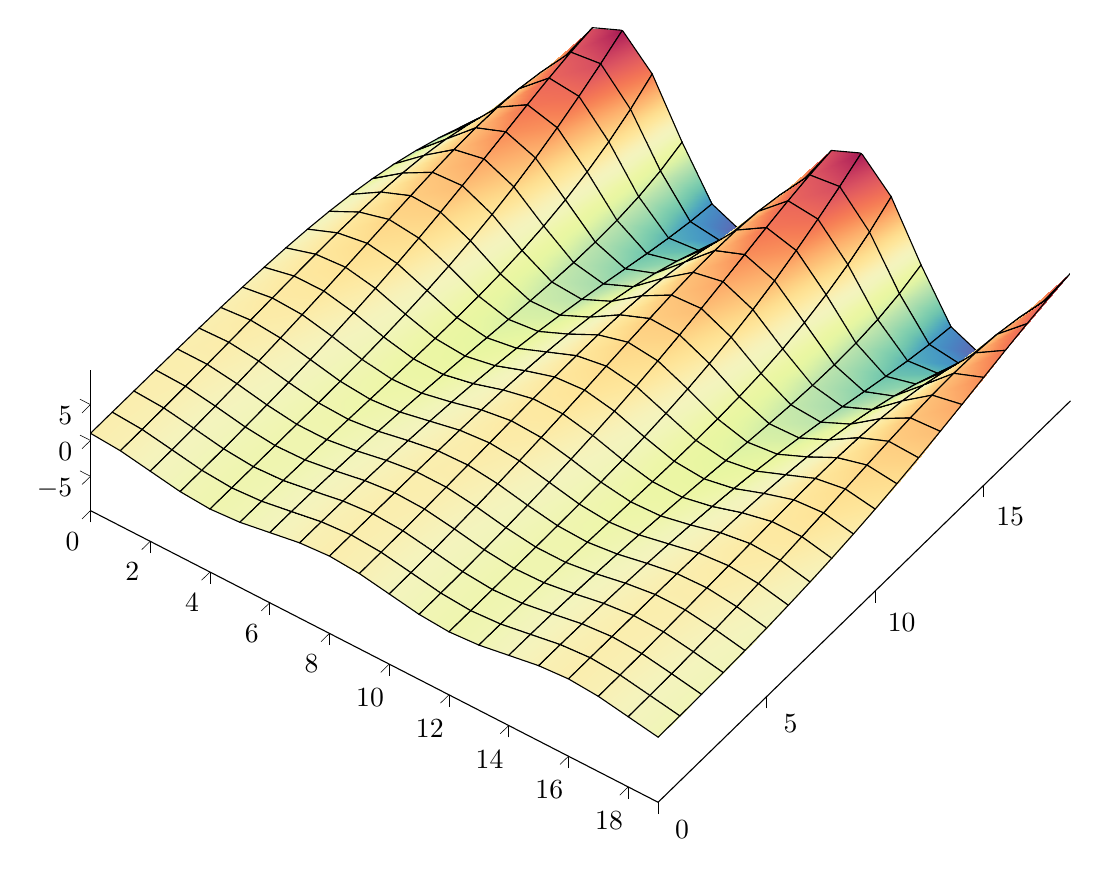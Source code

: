 % This file was created by matlab2tikz.
%
%The latest updates can be retrieved from
%  http://www.mathworks.com/matlabcentral/fileexchange/22022-matlab2tikz-matlab2tikz
%where you can also make suggestions and rate matlab2tikz.
%
\begin{tikzpicture}

\begin{axis}[%
width=4.9in,
height=4.167in,
at={(0.828in,0.407in)},
scale only axis,
plot box ratio=3.536 3.536 1,
every outer x axis line/.append style={black},
every x tick label/.append style={font=\color{black}},
every x tick/.append style={black},
xmin=0,
xmax=19,
tick align=outside,
every outer y axis line/.append style={black},
every y tick label/.append style={font=\color{black}},
every y tick/.append style={black},
ymin=0,
ymax=19,
every outer z axis line/.append style={black},
every z tick label/.append style={font=\color{black}},
every z tick/.append style={black},
zmin=-9.792,
zmax=9.792,
view={36}{45},
axis x line*=bottom,
axis y line*=left,
axis z line*=left
]

\addplot3[%
surf,
shader=faceted interp, faceted color=black, colormap={mymap}{[1pt] rgb(0pt)=(0.432,0.379,0.672); rgb(1pt)=(0.429,0.381,0.674); rgb(2pt)=(0.425,0.383,0.675); rgb(3pt)=(0.422,0.385,0.677); rgb(4pt)=(0.419,0.387,0.679); rgb(5pt)=(0.416,0.389,0.681); rgb(6pt)=(0.413,0.391,0.683); rgb(7pt)=(0.41,0.393,0.684); rgb(8pt)=(0.407,0.395,0.686); rgb(9pt)=(0.404,0.397,0.688); rgb(10pt)=(0.401,0.399,0.689); rgb(11pt)=(0.398,0.401,0.691); rgb(12pt)=(0.395,0.403,0.693); rgb(13pt)=(0.393,0.405,0.694); rgb(14pt)=(0.39,0.407,0.696); rgb(15pt)=(0.387,0.409,0.698); rgb(16pt)=(0.384,0.411,0.699); rgb(17pt)=(0.382,0.413,0.701); rgb(18pt)=(0.379,0.415,0.702); rgb(19pt)=(0.377,0.417,0.704); rgb(20pt)=(0.374,0.419,0.705); rgb(21pt)=(0.371,0.421,0.707); rgb(22pt)=(0.369,0.423,0.708); rgb(23pt)=(0.367,0.425,0.71); rgb(24pt)=(0.364,0.427,0.711); rgb(25pt)=(0.362,0.429,0.713); rgb(26pt)=(0.359,0.431,0.714); rgb(27pt)=(0.357,0.433,0.716); rgb(28pt)=(0.355,0.435,0.717); rgb(29pt)=(0.353,0.437,0.718); rgb(30pt)=(0.35,0.439,0.72); rgb(31pt)=(0.348,0.441,0.721); rgb(32pt)=(0.346,0.443,0.722); rgb(33pt)=(0.344,0.445,0.724); rgb(34pt)=(0.342,0.447,0.725); rgb(35pt)=(0.34,0.449,0.726); rgb(36pt)=(0.338,0.451,0.727); rgb(37pt)=(0.336,0.453,0.729); rgb(38pt)=(0.334,0.455,0.73); rgb(39pt)=(0.332,0.457,0.731); rgb(40pt)=(0.33,0.459,0.732); rgb(41pt)=(0.328,0.461,0.733); rgb(42pt)=(0.327,0.463,0.734); rgb(43pt)=(0.325,0.465,0.735); rgb(44pt)=(0.323,0.467,0.736); rgb(45pt)=(0.321,0.469,0.738); rgb(46pt)=(0.32,0.471,0.739); rgb(47pt)=(0.318,0.473,0.74); rgb(48pt)=(0.317,0.475,0.741); rgb(49pt)=(0.315,0.477,0.742); rgb(50pt)=(0.313,0.479,0.743); rgb(51pt)=(0.312,0.481,0.744); rgb(52pt)=(0.31,0.483,0.745); rgb(53pt)=(0.309,0.485,0.745); rgb(54pt)=(0.308,0.487,0.746); rgb(55pt)=(0.306,0.489,0.747); rgb(56pt)=(0.305,0.491,0.748); rgb(57pt)=(0.304,0.493,0.749); rgb(58pt)=(0.302,0.495,0.75); rgb(59pt)=(0.301,0.497,0.751); rgb(60pt)=(0.3,0.499,0.751); rgb(61pt)=(0.299,0.501,0.752); rgb(62pt)=(0.298,0.503,0.753); rgb(63pt)=(0.296,0.505,0.754); rgb(64pt)=(0.295,0.507,0.754); rgb(65pt)=(0.294,0.509,0.755); rgb(66pt)=(0.293,0.511,0.756); rgb(67pt)=(0.292,0.513,0.756); rgb(68pt)=(0.291,0.515,0.757); rgb(69pt)=(0.29,0.517,0.758); rgb(70pt)=(0.289,0.519,0.758); rgb(71pt)=(0.289,0.521,0.759); rgb(72pt)=(0.288,0.523,0.759); rgb(73pt)=(0.287,0.525,0.76); rgb(74pt)=(0.286,0.528,0.76); rgb(75pt)=(0.285,0.53,0.761); rgb(76pt)=(0.285,0.532,0.761); rgb(77pt)=(0.284,0.534,0.762); rgb(78pt)=(0.283,0.536,0.762); rgb(79pt)=(0.283,0.538,0.763); rgb(80pt)=(0.282,0.54,0.763); rgb(81pt)=(0.282,0.542,0.763); rgb(82pt)=(0.281,0.544,0.764); rgb(83pt)=(0.281,0.546,0.764); rgb(84pt)=(0.28,0.548,0.765); rgb(85pt)=(0.28,0.55,0.765); rgb(86pt)=(0.279,0.552,0.765); rgb(87pt)=(0.279,0.554,0.765); rgb(88pt)=(0.278,0.556,0.766); rgb(89pt)=(0.278,0.558,0.766); rgb(90pt)=(0.278,0.56,0.766); rgb(91pt)=(0.278,0.562,0.766); rgb(92pt)=(0.277,0.564,0.766); rgb(93pt)=(0.277,0.566,0.767); rgb(94pt)=(0.277,0.568,0.767); rgb(95pt)=(0.277,0.57,0.767); rgb(96pt)=(0.277,0.572,0.767); rgb(97pt)=(0.277,0.574,0.767); rgb(98pt)=(0.277,0.576,0.767); rgb(99pt)=(0.276,0.578,0.767); rgb(100pt)=(0.276,0.58,0.767); rgb(101pt)=(0.277,0.582,0.767); rgb(102pt)=(0.277,0.584,0.767); rgb(103pt)=(0.277,0.586,0.767); rgb(104pt)=(0.277,0.588,0.767); rgb(105pt)=(0.277,0.591,0.766); rgb(106pt)=(0.278,0.593,0.766); rgb(107pt)=(0.278,0.595,0.766); rgb(108pt)=(0.279,0.597,0.766); rgb(109pt)=(0.279,0.599,0.765); rgb(110pt)=(0.28,0.601,0.765); rgb(111pt)=(0.28,0.603,0.764); rgb(112pt)=(0.281,0.606,0.764); rgb(113pt)=(0.282,0.608,0.763); rgb(114pt)=(0.283,0.61,0.763); rgb(115pt)=(0.284,0.612,0.762); rgb(116pt)=(0.285,0.614,0.761); rgb(117pt)=(0.286,0.617,0.761); rgb(118pt)=(0.287,0.619,0.76); rgb(119pt)=(0.288,0.621,0.759); rgb(120pt)=(0.289,0.623,0.758); rgb(121pt)=(0.29,0.626,0.758); rgb(122pt)=(0.291,0.628,0.757); rgb(123pt)=(0.293,0.63,0.756); rgb(124pt)=(0.294,0.632,0.755); rgb(125pt)=(0.296,0.635,0.754); rgb(126pt)=(0.297,0.637,0.753); rgb(127pt)=(0.298,0.639,0.752); rgb(128pt)=(0.3,0.642,0.751); rgb(129pt)=(0.302,0.644,0.75); rgb(130pt)=(0.303,0.646,0.749); rgb(131pt)=(0.305,0.648,0.748); rgb(132pt)=(0.306,0.651,0.747); rgb(133pt)=(0.308,0.653,0.746); rgb(134pt)=(0.31,0.655,0.745); rgb(135pt)=(0.312,0.658,0.744); rgb(136pt)=(0.314,0.66,0.742); rgb(137pt)=(0.315,0.662,0.741); rgb(138pt)=(0.317,0.665,0.74); rgb(139pt)=(0.319,0.667,0.739); rgb(140pt)=(0.321,0.669,0.738); rgb(141pt)=(0.323,0.671,0.737); rgb(142pt)=(0.325,0.674,0.735); rgb(143pt)=(0.327,0.676,0.734); rgb(144pt)=(0.329,0.678,0.733); rgb(145pt)=(0.332,0.681,0.732); rgb(146pt)=(0.334,0.683,0.73); rgb(147pt)=(0.336,0.685,0.729); rgb(148pt)=(0.338,0.687,0.728); rgb(149pt)=(0.34,0.69,0.727); rgb(150pt)=(0.342,0.692,0.725); rgb(151pt)=(0.345,0.694,0.724); rgb(152pt)=(0.347,0.696,0.723); rgb(153pt)=(0.349,0.698,0.722); rgb(154pt)=(0.352,0.701,0.72); rgb(155pt)=(0.354,0.703,0.719); rgb(156pt)=(0.356,0.705,0.718); rgb(157pt)=(0.359,0.707,0.717); rgb(158pt)=(0.361,0.709,0.715); rgb(159pt)=(0.363,0.712,0.714); rgb(160pt)=(0.366,0.714,0.713); rgb(161pt)=(0.368,0.716,0.712); rgb(162pt)=(0.37,0.718,0.711); rgb(163pt)=(0.373,0.72,0.709); rgb(164pt)=(0.375,0.722,0.708); rgb(165pt)=(0.378,0.724,0.707); rgb(166pt)=(0.38,0.726,0.706); rgb(167pt)=(0.383,0.728,0.705); rgb(168pt)=(0.385,0.73,0.704); rgb(169pt)=(0.388,0.732,0.703); rgb(170pt)=(0.39,0.734,0.701); rgb(171pt)=(0.392,0.736,0.7); rgb(172pt)=(0.395,0.738,0.699); rgb(173pt)=(0.397,0.74,0.698); rgb(174pt)=(0.4,0.742,0.697); rgb(175pt)=(0.402,0.744,0.696); rgb(176pt)=(0.405,0.746,0.695); rgb(177pt)=(0.407,0.748,0.694); rgb(178pt)=(0.41,0.75,0.694); rgb(179pt)=(0.412,0.752,0.693); rgb(180pt)=(0.415,0.754,0.692); rgb(181pt)=(0.417,0.755,0.691); rgb(182pt)=(0.419,0.757,0.69); rgb(183pt)=(0.422,0.759,0.69); rgb(184pt)=(0.424,0.761,0.689); rgb(185pt)=(0.427,0.762,0.688); rgb(186pt)=(0.429,0.764,0.687); rgb(187pt)=(0.431,0.766,0.687); rgb(188pt)=(0.434,0.767,0.686); rgb(189pt)=(0.436,0.769,0.686); rgb(190pt)=(0.438,0.771,0.685); rgb(191pt)=(0.441,0.772,0.685); rgb(192pt)=(0.443,0.774,0.684); rgb(193pt)=(0.445,0.775,0.684); rgb(194pt)=(0.447,0.777,0.684); rgb(195pt)=(0.45,0.778,0.683); rgb(196pt)=(0.452,0.78,0.683); rgb(197pt)=(0.454,0.781,0.683); rgb(198pt)=(0.456,0.782,0.683); rgb(199pt)=(0.458,0.784,0.682); rgb(200pt)=(0.46,0.785,0.682); rgb(201pt)=(0.463,0.786,0.682); rgb(202pt)=(0.465,0.788,0.682); rgb(203pt)=(0.467,0.789,0.682); rgb(204pt)=(0.469,0.79,0.682); rgb(205pt)=(0.471,0.791,0.682); rgb(206pt)=(0.473,0.793,0.682); rgb(207pt)=(0.476,0.794,0.682); rgb(208pt)=(0.478,0.795,0.682); rgb(209pt)=(0.48,0.796,0.682); rgb(210pt)=(0.482,0.797,0.682); rgb(211pt)=(0.484,0.799,0.682); rgb(212pt)=(0.487,0.8,0.682); rgb(213pt)=(0.489,0.801,0.682); rgb(214pt)=(0.491,0.802,0.682); rgb(215pt)=(0.494,0.803,0.682); rgb(216pt)=(0.496,0.804,0.681); rgb(217pt)=(0.498,0.805,0.681); rgb(218pt)=(0.501,0.806,0.681); rgb(219pt)=(0.503,0.808,0.681); rgb(220pt)=(0.505,0.809,0.681); rgb(221pt)=(0.508,0.81,0.681); rgb(222pt)=(0.51,0.811,0.681); rgb(223pt)=(0.513,0.812,0.681); rgb(224pt)=(0.515,0.813,0.681); rgb(225pt)=(0.518,0.814,0.681); rgb(226pt)=(0.52,0.815,0.681); rgb(227pt)=(0.522,0.816,0.681); rgb(228pt)=(0.525,0.817,0.681); rgb(229pt)=(0.527,0.818,0.681); rgb(230pt)=(0.53,0.819,0.681); rgb(231pt)=(0.532,0.82,0.681); rgb(232pt)=(0.535,0.821,0.681); rgb(233pt)=(0.537,0.822,0.681); rgb(234pt)=(0.54,0.823,0.681); rgb(235pt)=(0.542,0.824,0.681); rgb(236pt)=(0.545,0.825,0.681); rgb(237pt)=(0.547,0.826,0.681); rgb(238pt)=(0.55,0.827,0.681); rgb(239pt)=(0.552,0.828,0.681); rgb(240pt)=(0.555,0.829,0.681); rgb(241pt)=(0.557,0.83,0.681); rgb(242pt)=(0.56,0.83,0.681); rgb(243pt)=(0.563,0.831,0.681); rgb(244pt)=(0.565,0.832,0.681); rgb(245pt)=(0.568,0.833,0.681); rgb(246pt)=(0.57,0.834,0.681); rgb(247pt)=(0.573,0.835,0.681); rgb(248pt)=(0.575,0.836,0.681); rgb(249pt)=(0.578,0.837,0.681); rgb(250pt)=(0.581,0.838,0.681); rgb(251pt)=(0.583,0.838,0.681); rgb(252pt)=(0.586,0.839,0.681); rgb(253pt)=(0.588,0.84,0.68); rgb(254pt)=(0.591,0.841,0.68); rgb(255pt)=(0.593,0.842,0.68); rgb(256pt)=(0.596,0.843,0.68); rgb(257pt)=(0.599,0.844,0.68); rgb(258pt)=(0.601,0.845,0.68); rgb(259pt)=(0.604,0.845,0.68); rgb(260pt)=(0.606,0.846,0.68); rgb(261pt)=(0.609,0.847,0.68); rgb(262pt)=(0.611,0.848,0.68); rgb(263pt)=(0.614,0.849,0.68); rgb(264pt)=(0.617,0.85,0.68); rgb(265pt)=(0.619,0.85,0.68); rgb(266pt)=(0.622,0.851,0.68); rgb(267pt)=(0.624,0.852,0.68); rgb(268pt)=(0.627,0.853,0.68); rgb(269pt)=(0.629,0.854,0.68); rgb(270pt)=(0.632,0.855,0.68); rgb(271pt)=(0.634,0.855,0.68); rgb(272pt)=(0.637,0.856,0.68); rgb(273pt)=(0.639,0.857,0.68); rgb(274pt)=(0.642,0.858,0.68); rgb(275pt)=(0.644,0.859,0.68); rgb(276pt)=(0.647,0.86,0.68); rgb(277pt)=(0.649,0.86,0.68); rgb(278pt)=(0.652,0.861,0.68); rgb(279pt)=(0.654,0.862,0.68); rgb(280pt)=(0.657,0.863,0.68); rgb(281pt)=(0.659,0.864,0.68); rgb(282pt)=(0.662,0.865,0.68); rgb(283pt)=(0.664,0.866,0.68); rgb(284pt)=(0.667,0.866,0.68); rgb(285pt)=(0.669,0.867,0.68); rgb(286pt)=(0.672,0.868,0.68); rgb(287pt)=(0.674,0.869,0.68); rgb(288pt)=(0.676,0.87,0.679); rgb(289pt)=(0.679,0.871,0.679); rgb(290pt)=(0.681,0.871,0.679); rgb(291pt)=(0.683,0.872,0.679); rgb(292pt)=(0.686,0.873,0.679); rgb(293pt)=(0.688,0.874,0.679); rgb(294pt)=(0.69,0.875,0.679); rgb(295pt)=(0.693,0.876,0.679); rgb(296pt)=(0.695,0.877,0.679); rgb(297pt)=(0.697,0.878,0.679); rgb(298pt)=(0.7,0.878,0.679); rgb(299pt)=(0.702,0.879,0.679); rgb(300pt)=(0.704,0.88,0.679); rgb(301pt)=(0.706,0.881,0.679); rgb(302pt)=(0.709,0.882,0.679); rgb(303pt)=(0.711,0.883,0.678); rgb(304pt)=(0.713,0.884,0.678); rgb(305pt)=(0.716,0.885,0.678); rgb(306pt)=(0.718,0.886,0.678); rgb(307pt)=(0.72,0.887,0.678); rgb(308pt)=(0.723,0.888,0.678); rgb(309pt)=(0.725,0.889,0.677); rgb(310pt)=(0.728,0.89,0.677); rgb(311pt)=(0.73,0.891,0.677); rgb(312pt)=(0.733,0.892,0.676); rgb(313pt)=(0.735,0.893,0.676); rgb(314pt)=(0.737,0.894,0.676); rgb(315pt)=(0.74,0.895,0.675); rgb(316pt)=(0.742,0.896,0.675); rgb(317pt)=(0.745,0.897,0.675); rgb(318pt)=(0.747,0.898,0.674); rgb(319pt)=(0.75,0.9,0.674); rgb(320pt)=(0.752,0.901,0.673); rgb(321pt)=(0.755,0.902,0.673); rgb(322pt)=(0.757,0.903,0.673); rgb(323pt)=(0.76,0.904,0.672); rgb(324pt)=(0.763,0.905,0.672); rgb(325pt)=(0.765,0.906,0.671); rgb(326pt)=(0.768,0.907,0.671); rgb(327pt)=(0.77,0.908,0.67); rgb(328pt)=(0.773,0.91,0.67); rgb(329pt)=(0.775,0.911,0.669); rgb(330pt)=(0.778,0.912,0.669); rgb(331pt)=(0.78,0.913,0.668); rgb(332pt)=(0.783,0.914,0.667); rgb(333pt)=(0.785,0.915,0.667); rgb(334pt)=(0.788,0.916,0.666); rgb(335pt)=(0.791,0.918,0.666); rgb(336pt)=(0.793,0.919,0.665); rgb(337pt)=(0.796,0.92,0.665); rgb(338pt)=(0.798,0.921,0.664); rgb(339pt)=(0.801,0.922,0.663); rgb(340pt)=(0.803,0.923,0.663); rgb(341pt)=(0.806,0.924,0.662); rgb(342pt)=(0.808,0.925,0.662); rgb(343pt)=(0.811,0.926,0.661); rgb(344pt)=(0.813,0.928,0.66); rgb(345pt)=(0.816,0.929,0.66); rgb(346pt)=(0.818,0.93,0.659); rgb(347pt)=(0.82,0.931,0.658); rgb(348pt)=(0.823,0.932,0.658); rgb(349pt)=(0.825,0.933,0.657); rgb(350pt)=(0.828,0.934,0.657); rgb(351pt)=(0.83,0.935,0.656); rgb(352pt)=(0.832,0.936,0.655); rgb(353pt)=(0.835,0.937,0.655); rgb(354pt)=(0.837,0.938,0.654); rgb(355pt)=(0.839,0.939,0.654); rgb(356pt)=(0.842,0.94,0.653); rgb(357pt)=(0.844,0.941,0.652); rgb(358pt)=(0.846,0.942,0.652); rgb(359pt)=(0.848,0.943,0.651); rgb(360pt)=(0.85,0.944,0.651); rgb(361pt)=(0.853,0.945,0.65); rgb(362pt)=(0.855,0.946,0.649); rgb(363pt)=(0.857,0.947,0.649); rgb(364pt)=(0.859,0.947,0.648); rgb(365pt)=(0.861,0.948,0.648); rgb(366pt)=(0.863,0.949,0.647); rgb(367pt)=(0.865,0.95,0.647); rgb(368pt)=(0.867,0.951,0.646); rgb(369pt)=(0.869,0.952,0.646); rgb(370pt)=(0.871,0.952,0.645); rgb(371pt)=(0.873,0.953,0.645); rgb(372pt)=(0.875,0.954,0.644); rgb(373pt)=(0.877,0.955,0.644); rgb(374pt)=(0.879,0.955,0.643); rgb(375pt)=(0.88,0.956,0.643); rgb(376pt)=(0.882,0.957,0.642); rgb(377pt)=(0.884,0.957,0.642); rgb(378pt)=(0.885,0.958,0.641); rgb(379pt)=(0.887,0.958,0.641); rgb(380pt)=(0.889,0.959,0.641); rgb(381pt)=(0.89,0.96,0.64); rgb(382pt)=(0.892,0.96,0.64); rgb(383pt)=(0.893,0.961,0.639); rgb(384pt)=(0.895,0.961,0.639); rgb(385pt)=(0.896,0.961,0.639); rgb(386pt)=(0.898,0.962,0.639); rgb(387pt)=(0.899,0.962,0.638); rgb(388pt)=(0.9,0.963,0.638); rgb(389pt)=(0.901,0.963,0.638); rgb(390pt)=(0.903,0.963,0.638); rgb(391pt)=(0.904,0.964,0.637); rgb(392pt)=(0.905,0.964,0.637); rgb(393pt)=(0.906,0.964,0.637); rgb(394pt)=(0.907,0.964,0.637); rgb(395pt)=(0.908,0.964,0.637); rgb(396pt)=(0.909,0.964,0.637); rgb(397pt)=(0.91,0.965,0.637); rgb(398pt)=(0.911,0.965,0.637); rgb(399pt)=(0.911,0.965,0.636); rgb(400pt)=(0.912,0.965,0.636); rgb(401pt)=(0.913,0.965,0.637); rgb(402pt)=(0.913,0.965,0.637); rgb(403pt)=(0.914,0.965,0.637); rgb(404pt)=(0.915,0.965,0.637); rgb(405pt)=(0.915,0.965,0.637); rgb(406pt)=(0.916,0.965,0.638); rgb(407pt)=(0.917,0.965,0.638); rgb(408pt)=(0.917,0.965,0.639); rgb(409pt)=(0.918,0.965,0.639); rgb(410pt)=(0.919,0.965,0.64); rgb(411pt)=(0.919,0.965,0.64); rgb(412pt)=(0.92,0.965,0.641); rgb(413pt)=(0.92,0.964,0.642); rgb(414pt)=(0.921,0.964,0.642); rgb(415pt)=(0.922,0.964,0.643); rgb(416pt)=(0.922,0.964,0.644); rgb(417pt)=(0.923,0.964,0.645); rgb(418pt)=(0.923,0.964,0.646); rgb(419pt)=(0.924,0.964,0.647); rgb(420pt)=(0.924,0.964,0.648); rgb(421pt)=(0.925,0.964,0.649); rgb(422pt)=(0.925,0.964,0.65); rgb(423pt)=(0.926,0.964,0.651); rgb(424pt)=(0.926,0.964,0.652); rgb(425pt)=(0.927,0.964,0.653); rgb(426pt)=(0.927,0.964,0.654); rgb(427pt)=(0.928,0.964,0.656); rgb(428pt)=(0.928,0.964,0.657); rgb(429pt)=(0.929,0.964,0.658); rgb(430pt)=(0.929,0.964,0.659); rgb(431pt)=(0.93,0.964,0.661); rgb(432pt)=(0.93,0.964,0.662); rgb(433pt)=(0.93,0.963,0.664); rgb(434pt)=(0.931,0.963,0.665); rgb(435pt)=(0.931,0.963,0.666); rgb(436pt)=(0.932,0.963,0.668); rgb(437pt)=(0.932,0.963,0.669); rgb(438pt)=(0.933,0.963,0.671); rgb(439pt)=(0.933,0.963,0.672); rgb(440pt)=(0.933,0.963,0.674); rgb(441pt)=(0.934,0.963,0.675); rgb(442pt)=(0.934,0.963,0.677); rgb(443pt)=(0.935,0.963,0.678); rgb(444pt)=(0.935,0.963,0.68); rgb(445pt)=(0.935,0.962,0.681); rgb(446pt)=(0.936,0.962,0.683); rgb(447pt)=(0.936,0.962,0.684); rgb(448pt)=(0.936,0.962,0.686); rgb(449pt)=(0.937,0.962,0.688); rgb(450pt)=(0.937,0.962,0.689); rgb(451pt)=(0.938,0.962,0.691); rgb(452pt)=(0.938,0.962,0.692); rgb(453pt)=(0.938,0.962,0.694); rgb(454pt)=(0.939,0.961,0.695); rgb(455pt)=(0.939,0.961,0.697); rgb(456pt)=(0.939,0.961,0.698); rgb(457pt)=(0.94,0.961,0.7); rgb(458pt)=(0.94,0.961,0.702); rgb(459pt)=(0.94,0.961,0.703); rgb(460pt)=(0.941,0.961,0.705); rgb(461pt)=(0.941,0.961,0.706); rgb(462pt)=(0.941,0.961,0.707); rgb(463pt)=(0.942,0.96,0.709); rgb(464pt)=(0.942,0.96,0.71); rgb(465pt)=(0.942,0.96,0.712); rgb(466pt)=(0.943,0.96,0.713); rgb(467pt)=(0.943,0.96,0.715); rgb(468pt)=(0.943,0.96,0.716); rgb(469pt)=(0.944,0.96,0.717); rgb(470pt)=(0.944,0.96,0.719); rgb(471pt)=(0.944,0.959,0.72); rgb(472pt)=(0.945,0.959,0.721); rgb(473pt)=(0.945,0.959,0.722); rgb(474pt)=(0.945,0.959,0.724); rgb(475pt)=(0.946,0.959,0.725); rgb(476pt)=(0.946,0.959,0.726); rgb(477pt)=(0.946,0.959,0.727); rgb(478pt)=(0.947,0.958,0.728); rgb(479pt)=(0.947,0.958,0.729); rgb(480pt)=(0.948,0.958,0.73); rgb(481pt)=(0.948,0.958,0.731); rgb(482pt)=(0.948,0.958,0.732); rgb(483pt)=(0.949,0.958,0.733); rgb(484pt)=(0.949,0.957,0.734); rgb(485pt)=(0.949,0.957,0.734); rgb(486pt)=(0.95,0.957,0.735); rgb(487pt)=(0.95,0.957,0.736); rgb(488pt)=(0.95,0.957,0.737); rgb(489pt)=(0.951,0.957,0.737); rgb(490pt)=(0.951,0.957,0.738); rgb(491pt)=(0.952,0.956,0.738); rgb(492pt)=(0.952,0.956,0.739); rgb(493pt)=(0.952,0.956,0.739); rgb(494pt)=(0.953,0.956,0.74); rgb(495pt)=(0.953,0.956,0.74); rgb(496pt)=(0.954,0.956,0.74); rgb(497pt)=(0.954,0.955,0.74); rgb(498pt)=(0.954,0.955,0.74); rgb(499pt)=(0.955,0.955,0.74); rgb(500pt)=(0.955,0.955,0.74); rgb(501pt)=(0.956,0.955,0.74); rgb(502pt)=(0.956,0.955,0.74); rgb(503pt)=(0.957,0.954,0.74); rgb(504pt)=(0.957,0.954,0.74); rgb(505pt)=(0.957,0.954,0.74); rgb(506pt)=(0.958,0.954,0.739); rgb(507pt)=(0.958,0.953,0.739); rgb(508pt)=(0.959,0.953,0.738); rgb(509pt)=(0.959,0.953,0.738); rgb(510pt)=(0.96,0.953,0.737); rgb(511pt)=(0.96,0.952,0.737); rgb(512pt)=(0.961,0.952,0.736); rgb(513pt)=(0.961,0.952,0.735); rgb(514pt)=(0.962,0.951,0.735); rgb(515pt)=(0.962,0.951,0.734); rgb(516pt)=(0.963,0.951,0.733); rgb(517pt)=(0.963,0.95,0.732); rgb(518pt)=(0.964,0.95,0.731); rgb(519pt)=(0.964,0.949,0.73); rgb(520pt)=(0.965,0.949,0.729); rgb(521pt)=(0.966,0.949,0.728); rgb(522pt)=(0.966,0.948,0.727); rgb(523pt)=(0.967,0.948,0.726); rgb(524pt)=(0.967,0.947,0.725); rgb(525pt)=(0.968,0.947,0.723); rgb(526pt)=(0.968,0.946,0.722); rgb(527pt)=(0.969,0.946,0.721); rgb(528pt)=(0.969,0.945,0.719); rgb(529pt)=(0.97,0.945,0.718); rgb(530pt)=(0.97,0.944,0.717); rgb(531pt)=(0.971,0.944,0.715); rgb(532pt)=(0.972,0.943,0.714); rgb(533pt)=(0.972,0.943,0.712); rgb(534pt)=(0.973,0.942,0.711); rgb(535pt)=(0.973,0.942,0.709); rgb(536pt)=(0.974,0.941,0.708); rgb(537pt)=(0.974,0.94,0.706); rgb(538pt)=(0.975,0.94,0.704); rgb(539pt)=(0.975,0.939,0.703); rgb(540pt)=(0.976,0.939,0.701); rgb(541pt)=(0.977,0.938,0.699); rgb(542pt)=(0.977,0.937,0.698); rgb(543pt)=(0.978,0.937,0.696); rgb(544pt)=(0.978,0.936,0.694); rgb(545pt)=(0.979,0.935,0.692); rgb(546pt)=(0.979,0.935,0.691); rgb(547pt)=(0.98,0.934,0.689); rgb(548pt)=(0.98,0.933,0.687); rgb(549pt)=(0.981,0.933,0.685); rgb(550pt)=(0.981,0.932,0.683); rgb(551pt)=(0.982,0.931,0.681); rgb(552pt)=(0.982,0.931,0.679); rgb(553pt)=(0.983,0.93,0.677); rgb(554pt)=(0.983,0.929,0.675); rgb(555pt)=(0.984,0.929,0.674); rgb(556pt)=(0.984,0.928,0.672); rgb(557pt)=(0.985,0.927,0.67); rgb(558pt)=(0.985,0.926,0.668); rgb(559pt)=(0.986,0.926,0.666); rgb(560pt)=(0.986,0.925,0.664); rgb(561pt)=(0.987,0.924,0.662); rgb(562pt)=(0.987,0.923,0.66); rgb(563pt)=(0.988,0.922,0.658); rgb(564pt)=(0.988,0.922,0.656); rgb(565pt)=(0.988,0.921,0.654); rgb(566pt)=(0.989,0.92,0.652); rgb(567pt)=(0.989,0.919,0.65); rgb(568pt)=(0.99,0.918,0.648); rgb(569pt)=(0.99,0.918,0.646); rgb(570pt)=(0.99,0.917,0.644); rgb(571pt)=(0.991,0.916,0.642); rgb(572pt)=(0.991,0.915,0.64); rgb(573pt)=(0.991,0.914,0.638); rgb(574pt)=(0.992,0.913,0.636); rgb(575pt)=(0.992,0.913,0.634); rgb(576pt)=(0.992,0.912,0.632); rgb(577pt)=(0.993,0.911,0.63); rgb(578pt)=(0.993,0.91,0.628); rgb(579pt)=(0.993,0.909,0.626); rgb(580pt)=(0.994,0.908,0.624); rgb(581pt)=(0.994,0.907,0.622); rgb(582pt)=(0.994,0.907,0.62); rgb(583pt)=(0.994,0.906,0.618); rgb(584pt)=(0.995,0.905,0.617); rgb(585pt)=(0.995,0.904,0.615); rgb(586pt)=(0.995,0.903,0.613); rgb(587pt)=(0.995,0.902,0.611); rgb(588pt)=(0.995,0.901,0.609); rgb(589pt)=(0.996,0.9,0.608); rgb(590pt)=(0.996,0.899,0.606); rgb(591pt)=(0.996,0.898,0.604); rgb(592pt)=(0.996,0.898,0.602); rgb(593pt)=(0.996,0.897,0.601); rgb(594pt)=(0.996,0.896,0.599); rgb(595pt)=(0.996,0.895,0.597); rgb(596pt)=(0.996,0.894,0.596); rgb(597pt)=(0.996,0.893,0.594); rgb(598pt)=(0.996,0.892,0.593); rgb(599pt)=(0.996,0.891,0.591); rgb(600pt)=(0.996,0.89,0.59); rgb(601pt)=(0.996,0.889,0.588); rgb(602pt)=(0.996,0.888,0.587); rgb(603pt)=(0.996,0.887,0.585); rgb(604pt)=(0.996,0.886,0.584); rgb(605pt)=(0.996,0.885,0.582); rgb(606pt)=(0.996,0.884,0.581); rgb(607pt)=(0.996,0.883,0.579); rgb(608pt)=(0.996,0.881,0.578); rgb(609pt)=(0.996,0.88,0.576); rgb(610pt)=(0.996,0.879,0.575); rgb(611pt)=(0.996,0.878,0.573); rgb(612pt)=(0.996,0.877,0.571); rgb(613pt)=(0.996,0.875,0.57); rgb(614pt)=(0.996,0.874,0.568); rgb(615pt)=(0.996,0.873,0.567); rgb(616pt)=(0.996,0.871,0.565); rgb(617pt)=(0.996,0.87,0.564); rgb(618pt)=(0.996,0.869,0.562); rgb(619pt)=(0.996,0.867,0.561); rgb(620pt)=(0.996,0.866,0.559); rgb(621pt)=(0.996,0.864,0.558); rgb(622pt)=(0.996,0.863,0.556); rgb(623pt)=(0.996,0.861,0.554); rgb(624pt)=(0.996,0.86,0.553); rgb(625pt)=(0.996,0.858,0.551); rgb(626pt)=(0.996,0.857,0.55); rgb(627pt)=(0.996,0.855,0.548); rgb(628pt)=(0.996,0.853,0.547); rgb(629pt)=(0.996,0.852,0.545); rgb(630pt)=(0.996,0.85,0.543); rgb(631pt)=(0.996,0.848,0.542); rgb(632pt)=(0.996,0.847,0.54); rgb(633pt)=(0.996,0.845,0.539); rgb(634pt)=(0.996,0.843,0.537); rgb(635pt)=(0.996,0.842,0.536); rgb(636pt)=(0.996,0.84,0.534); rgb(637pt)=(0.996,0.838,0.532); rgb(638pt)=(0.996,0.836,0.531); rgb(639pt)=(0.996,0.835,0.529); rgb(640pt)=(0.996,0.833,0.528); rgb(641pt)=(0.996,0.831,0.526); rgb(642pt)=(0.996,0.829,0.525); rgb(643pt)=(0.996,0.827,0.523); rgb(644pt)=(0.996,0.826,0.522); rgb(645pt)=(0.996,0.824,0.52); rgb(646pt)=(0.996,0.822,0.518); rgb(647pt)=(0.996,0.82,0.517); rgb(648pt)=(0.996,0.818,0.515); rgb(649pt)=(0.996,0.816,0.514); rgb(650pt)=(0.995,0.814,0.512); rgb(651pt)=(0.995,0.812,0.511); rgb(652pt)=(0.995,0.81,0.509); rgb(653pt)=(0.995,0.808,0.508); rgb(654pt)=(0.995,0.806,0.506); rgb(655pt)=(0.995,0.805,0.505); rgb(656pt)=(0.995,0.803,0.503); rgb(657pt)=(0.995,0.801,0.502); rgb(658pt)=(0.995,0.799,0.5); rgb(659pt)=(0.995,0.797,0.499); rgb(660pt)=(0.995,0.795,0.497); rgb(661pt)=(0.995,0.793,0.496); rgb(662pt)=(0.995,0.791,0.494); rgb(663pt)=(0.995,0.789,0.493); rgb(664pt)=(0.995,0.787,0.491); rgb(665pt)=(0.995,0.784,0.49); rgb(666pt)=(0.995,0.782,0.488); rgb(667pt)=(0.995,0.78,0.487); rgb(668pt)=(0.995,0.778,0.485); rgb(669pt)=(0.995,0.776,0.484); rgb(670pt)=(0.995,0.774,0.482); rgb(671pt)=(0.995,0.772,0.481); rgb(672pt)=(0.995,0.77,0.479); rgb(673pt)=(0.994,0.768,0.478); rgb(674pt)=(0.994,0.766,0.476); rgb(675pt)=(0.994,0.764,0.475); rgb(676pt)=(0.994,0.762,0.474); rgb(677pt)=(0.994,0.76,0.472); rgb(678pt)=(0.994,0.758,0.471); rgb(679pt)=(0.994,0.756,0.469); rgb(680pt)=(0.994,0.754,0.468); rgb(681pt)=(0.994,0.752,0.466); rgb(682pt)=(0.994,0.749,0.465); rgb(683pt)=(0.994,0.747,0.464); rgb(684pt)=(0.994,0.745,0.462); rgb(685pt)=(0.994,0.743,0.461); rgb(686pt)=(0.994,0.741,0.46); rgb(687pt)=(0.994,0.739,0.458); rgb(688pt)=(0.994,0.737,0.457); rgb(689pt)=(0.994,0.735,0.456); rgb(690pt)=(0.994,0.733,0.454); rgb(691pt)=(0.993,0.731,0.453); rgb(692pt)=(0.993,0.729,0.452); rgb(693pt)=(0.993,0.727,0.45); rgb(694pt)=(0.993,0.725,0.449); rgb(695pt)=(0.993,0.723,0.448); rgb(696pt)=(0.993,0.721,0.446); rgb(697pt)=(0.993,0.719,0.445); rgb(698pt)=(0.993,0.717,0.444); rgb(699pt)=(0.993,0.715,0.443); rgb(700pt)=(0.993,0.713,0.441); rgb(701pt)=(0.993,0.711,0.44); rgb(702pt)=(0.993,0.709,0.439); rgb(703pt)=(0.993,0.707,0.438); rgb(704pt)=(0.993,0.705,0.436); rgb(705pt)=(0.992,0.702,0.435); rgb(706pt)=(0.992,0.7,0.434); rgb(707pt)=(0.992,0.698,0.432); rgb(708pt)=(0.992,0.696,0.431); rgb(709pt)=(0.992,0.694,0.43); rgb(710pt)=(0.992,0.692,0.428); rgb(711pt)=(0.992,0.69,0.427); rgb(712pt)=(0.992,0.687,0.426); rgb(713pt)=(0.991,0.685,0.424); rgb(714pt)=(0.991,0.683,0.423); rgb(715pt)=(0.991,0.681,0.422); rgb(716pt)=(0.991,0.678,0.42); rgb(717pt)=(0.991,0.676,0.419); rgb(718pt)=(0.991,0.674,0.417); rgb(719pt)=(0.99,0.672,0.416); rgb(720pt)=(0.99,0.669,0.415); rgb(721pt)=(0.99,0.667,0.413); rgb(722pt)=(0.99,0.665,0.412); rgb(723pt)=(0.99,0.662,0.41); rgb(724pt)=(0.989,0.66,0.409); rgb(725pt)=(0.989,0.658,0.407); rgb(726pt)=(0.989,0.655,0.406); rgb(727pt)=(0.989,0.653,0.405); rgb(728pt)=(0.989,0.65,0.403); rgb(729pt)=(0.988,0.648,0.402); rgb(730pt)=(0.988,0.646,0.4); rgb(731pt)=(0.988,0.643,0.399); rgb(732pt)=(0.988,0.641,0.397); rgb(733pt)=(0.987,0.638,0.396); rgb(734pt)=(0.987,0.636,0.395); rgb(735pt)=(0.987,0.634,0.393); rgb(736pt)=(0.987,0.631,0.392); rgb(737pt)=(0.986,0.629,0.39); rgb(738pt)=(0.986,0.626,0.389); rgb(739pt)=(0.986,0.624,0.388); rgb(740pt)=(0.985,0.621,0.386); rgb(741pt)=(0.985,0.619,0.385); rgb(742pt)=(0.985,0.616,0.384); rgb(743pt)=(0.984,0.614,0.382); rgb(744pt)=(0.984,0.611,0.381); rgb(745pt)=(0.984,0.609,0.38); rgb(746pt)=(0.983,0.607,0.378); rgb(747pt)=(0.983,0.604,0.377); rgb(748pt)=(0.983,0.602,0.376); rgb(749pt)=(0.983,0.599,0.374); rgb(750pt)=(0.982,0.597,0.373); rgb(751pt)=(0.982,0.594,0.372); rgb(752pt)=(0.981,0.592,0.37); rgb(753pt)=(0.981,0.589,0.369); rgb(754pt)=(0.981,0.587,0.368); rgb(755pt)=(0.98,0.584,0.367); rgb(756pt)=(0.98,0.582,0.366); rgb(757pt)=(0.98,0.58,0.364); rgb(758pt)=(0.979,0.577,0.363); rgb(759pt)=(0.979,0.575,0.362); rgb(760pt)=(0.979,0.572,0.361); rgb(761pt)=(0.978,0.57,0.36); rgb(762pt)=(0.978,0.567,0.359); rgb(763pt)=(0.977,0.565,0.358); rgb(764pt)=(0.977,0.562,0.357); rgb(765pt)=(0.977,0.56,0.356); rgb(766pt)=(0.976,0.558,0.355); rgb(767pt)=(0.976,0.555,0.354); rgb(768pt)=(0.975,0.553,0.353); rgb(769pt)=(0.975,0.551,0.352); rgb(770pt)=(0.975,0.548,0.351); rgb(771pt)=(0.974,0.546,0.35); rgb(772pt)=(0.974,0.543,0.349); rgb(773pt)=(0.973,0.541,0.348); rgb(774pt)=(0.973,0.539,0.347); rgb(775pt)=(0.972,0.536,0.347); rgb(776pt)=(0.972,0.534,0.346); rgb(777pt)=(0.972,0.532,0.345); rgb(778pt)=(0.971,0.53,0.344); rgb(779pt)=(0.971,0.527,0.344); rgb(780pt)=(0.97,0.525,0.343); rgb(781pt)=(0.97,0.523,0.342); rgb(782pt)=(0.969,0.521,0.342); rgb(783pt)=(0.969,0.518,0.341); rgb(784pt)=(0.968,0.516,0.341); rgb(785pt)=(0.968,0.514,0.34); rgb(786pt)=(0.967,0.512,0.34); rgb(787pt)=(0.967,0.51,0.339); rgb(788pt)=(0.967,0.508,0.339); rgb(789pt)=(0.966,0.505,0.338); rgb(790pt)=(0.966,0.503,0.338); rgb(791pt)=(0.965,0.501,0.338); rgb(792pt)=(0.965,0.499,0.337); rgb(793pt)=(0.964,0.497,0.337); rgb(794pt)=(0.964,0.495,0.337); rgb(795pt)=(0.963,0.493,0.337); rgb(796pt)=(0.963,0.491,0.337); rgb(797pt)=(0.962,0.489,0.337); rgb(798pt)=(0.962,0.487,0.336); rgb(799pt)=(0.961,0.485,0.336); rgb(800pt)=(0.961,0.483,0.336); rgb(801pt)=(0.96,0.481,0.337); rgb(802pt)=(0.96,0.479,0.337); rgb(803pt)=(0.959,0.477,0.337); rgb(804pt)=(0.959,0.476,0.337); rgb(805pt)=(0.958,0.474,0.337); rgb(806pt)=(0.957,0.472,0.337); rgb(807pt)=(0.957,0.47,0.337); rgb(808pt)=(0.956,0.468,0.337); rgb(809pt)=(0.956,0.466,0.338); rgb(810pt)=(0.955,0.465,0.338); rgb(811pt)=(0.954,0.463,0.338); rgb(812pt)=(0.953,0.461,0.338); rgb(813pt)=(0.953,0.459,0.339); rgb(814pt)=(0.952,0.458,0.339); rgb(815pt)=(0.951,0.456,0.339); rgb(816pt)=(0.95,0.454,0.34); rgb(817pt)=(0.95,0.453,0.34); rgb(818pt)=(0.949,0.451,0.34); rgb(819pt)=(0.948,0.449,0.341); rgb(820pt)=(0.947,0.447,0.341); rgb(821pt)=(0.946,0.446,0.342); rgb(822pt)=(0.946,0.444,0.342); rgb(823pt)=(0.945,0.442,0.343); rgb(824pt)=(0.944,0.441,0.343); rgb(825pt)=(0.943,0.439,0.343); rgb(826pt)=(0.942,0.438,0.344); rgb(827pt)=(0.941,0.436,0.344); rgb(828pt)=(0.94,0.434,0.345); rgb(829pt)=(0.939,0.433,0.346); rgb(830pt)=(0.938,0.431,0.346); rgb(831pt)=(0.937,0.429,0.347); rgb(832pt)=(0.936,0.428,0.347); rgb(833pt)=(0.935,0.426,0.348); rgb(834pt)=(0.934,0.425,0.348); rgb(835pt)=(0.933,0.423,0.349); rgb(836pt)=(0.932,0.422,0.349); rgb(837pt)=(0.931,0.42,0.35); rgb(838pt)=(0.93,0.418,0.351); rgb(839pt)=(0.929,0.417,0.351); rgb(840pt)=(0.928,0.415,0.352); rgb(841pt)=(0.927,0.414,0.353); rgb(842pt)=(0.926,0.412,0.353); rgb(843pt)=(0.925,0.411,0.354); rgb(844pt)=(0.924,0.409,0.354); rgb(845pt)=(0.923,0.408,0.355); rgb(846pt)=(0.921,0.406,0.356); rgb(847pt)=(0.92,0.404,0.356); rgb(848pt)=(0.919,0.403,0.357); rgb(849pt)=(0.918,0.401,0.358); rgb(850pt)=(0.917,0.4,0.358); rgb(851pt)=(0.916,0.398,0.359); rgb(852pt)=(0.914,0.397,0.359); rgb(853pt)=(0.913,0.395,0.36); rgb(854pt)=(0.912,0.394,0.361); rgb(855pt)=(0.911,0.392,0.361); rgb(856pt)=(0.91,0.391,0.362); rgb(857pt)=(0.908,0.389,0.363); rgb(858pt)=(0.907,0.387,0.363); rgb(859pt)=(0.906,0.386,0.364); rgb(860pt)=(0.905,0.384,0.364); rgb(861pt)=(0.903,0.383,0.365); rgb(862pt)=(0.902,0.381,0.366); rgb(863pt)=(0.901,0.38,0.366); rgb(864pt)=(0.9,0.378,0.367); rgb(865pt)=(0.898,0.377,0.367); rgb(866pt)=(0.897,0.375,0.368); rgb(867pt)=(0.896,0.373,0.369); rgb(868pt)=(0.894,0.372,0.369); rgb(869pt)=(0.893,0.37,0.37); rgb(870pt)=(0.892,0.369,0.37); rgb(871pt)=(0.89,0.367,0.371); rgb(872pt)=(0.889,0.365,0.371); rgb(873pt)=(0.888,0.364,0.372); rgb(874pt)=(0.886,0.362,0.372); rgb(875pt)=(0.885,0.361,0.373); rgb(876pt)=(0.884,0.359,0.373); rgb(877pt)=(0.882,0.357,0.374); rgb(878pt)=(0.881,0.356,0.374); rgb(879pt)=(0.88,0.354,0.374); rgb(880pt)=(0.878,0.352,0.375); rgb(881pt)=(0.877,0.351,0.375); rgb(882pt)=(0.876,0.349,0.376); rgb(883pt)=(0.874,0.347,0.376); rgb(884pt)=(0.873,0.346,0.376); rgb(885pt)=(0.871,0.344,0.377); rgb(886pt)=(0.87,0.342,0.377); rgb(887pt)=(0.869,0.341,0.377); rgb(888pt)=(0.867,0.339,0.377); rgb(889pt)=(0.866,0.337,0.378); rgb(890pt)=(0.864,0.335,0.378); rgb(891pt)=(0.863,0.334,0.378); rgb(892pt)=(0.862,0.332,0.378); rgb(893pt)=(0.86,0.33,0.378); rgb(894pt)=(0.859,0.328,0.379); rgb(895pt)=(0.858,0.326,0.379); rgb(896pt)=(0.856,0.325,0.379); rgb(897pt)=(0.855,0.323,0.379); rgb(898pt)=(0.853,0.321,0.379); rgb(899pt)=(0.852,0.319,0.379); rgb(900pt)=(0.85,0.317,0.379); rgb(901pt)=(0.849,0.315,0.379); rgb(902pt)=(0.848,0.313,0.379); rgb(903pt)=(0.846,0.311,0.379); rgb(904pt)=(0.845,0.31,0.379); rgb(905pt)=(0.843,0.308,0.379); rgb(906pt)=(0.842,0.306,0.379); rgb(907pt)=(0.84,0.304,0.379); rgb(908pt)=(0.839,0.302,0.378); rgb(909pt)=(0.837,0.3,0.378); rgb(910pt)=(0.836,0.298,0.378); rgb(911pt)=(0.834,0.296,0.378); rgb(912pt)=(0.833,0.294,0.378); rgb(913pt)=(0.831,0.292,0.378); rgb(914pt)=(0.829,0.29,0.378); rgb(915pt)=(0.828,0.288,0.378); rgb(916pt)=(0.826,0.286,0.377); rgb(917pt)=(0.825,0.284,0.377); rgb(918pt)=(0.823,0.282,0.377); rgb(919pt)=(0.821,0.28,0.377); rgb(920pt)=(0.82,0.278,0.377); rgb(921pt)=(0.818,0.276,0.377); rgb(922pt)=(0.816,0.274,0.376); rgb(923pt)=(0.815,0.272,0.376); rgb(924pt)=(0.813,0.27,0.376); rgb(925pt)=(0.811,0.268,0.376); rgb(926pt)=(0.81,0.266,0.375); rgb(927pt)=(0.808,0.264,0.375); rgb(928pt)=(0.806,0.262,0.375); rgb(929pt)=(0.804,0.26,0.375); rgb(930pt)=(0.803,0.258,0.374); rgb(931pt)=(0.801,0.256,0.374); rgb(932pt)=(0.799,0.254,0.374); rgb(933pt)=(0.797,0.252,0.373); rgb(934pt)=(0.795,0.25,0.373); rgb(935pt)=(0.793,0.248,0.373); rgb(936pt)=(0.792,0.246,0.372); rgb(937pt)=(0.79,0.243,0.372); rgb(938pt)=(0.788,0.241,0.372); rgb(939pt)=(0.786,0.239,0.371); rgb(940pt)=(0.784,0.237,0.371); rgb(941pt)=(0.782,0.235,0.371); rgb(942pt)=(0.78,0.233,0.37); rgb(943pt)=(0.779,0.231,0.37); rgb(944pt)=(0.777,0.229,0.369); rgb(945pt)=(0.775,0.226,0.369); rgb(946pt)=(0.773,0.224,0.369); rgb(947pt)=(0.771,0.222,0.368); rgb(948pt)=(0.769,0.22,0.368); rgb(949pt)=(0.767,0.218,0.367); rgb(950pt)=(0.765,0.216,0.367); rgb(951pt)=(0.763,0.214,0.366); rgb(952pt)=(0.761,0.211,0.366); rgb(953pt)=(0.759,0.209,0.365); rgb(954pt)=(0.757,0.207,0.365); rgb(955pt)=(0.755,0.205,0.364); rgb(956pt)=(0.753,0.203,0.364); rgb(957pt)=(0.751,0.2,0.363); rgb(958pt)=(0.749,0.198,0.363); rgb(959pt)=(0.747,0.196,0.362); rgb(960pt)=(0.745,0.194,0.362); rgb(961pt)=(0.743,0.192,0.361); rgb(962pt)=(0.74,0.189,0.36); rgb(963pt)=(0.738,0.187,0.36); rgb(964pt)=(0.736,0.185,0.359); rgb(965pt)=(0.734,0.183,0.359); rgb(966pt)=(0.732,0.18,0.358); rgb(967pt)=(0.73,0.178,0.357); rgb(968pt)=(0.728,0.176,0.357); rgb(969pt)=(0.726,0.174,0.356); rgb(970pt)=(0.723,0.171,0.355); rgb(971pt)=(0.721,0.169,0.355); rgb(972pt)=(0.719,0.167,0.354); rgb(973pt)=(0.717,0.164,0.353); rgb(974pt)=(0.715,0.162,0.353); rgb(975pt)=(0.713,0.16,0.352); rgb(976pt)=(0.71,0.158,0.351); rgb(977pt)=(0.708,0.155,0.351); rgb(978pt)=(0.706,0.153,0.35); rgb(979pt)=(0.704,0.151,0.349); rgb(980pt)=(0.701,0.148,0.349); rgb(981pt)=(0.699,0.146,0.348); rgb(982pt)=(0.697,0.144,0.347); rgb(983pt)=(0.695,0.141,0.346); rgb(984pt)=(0.692,0.139,0.345); rgb(985pt)=(0.69,0.137,0.345); rgb(986pt)=(0.688,0.134,0.344); rgb(987pt)=(0.686,0.132,0.343); rgb(988pt)=(0.683,0.13,0.342); rgb(989pt)=(0.681,0.127,0.342); rgb(990pt)=(0.679,0.125,0.341); rgb(991pt)=(0.676,0.123,0.34); rgb(992pt)=(0.674,0.12,0.339); rgb(993pt)=(0.672,0.118,0.338); rgb(994pt)=(0.669,0.115,0.337); rgb(995pt)=(0.667,0.113,0.336); rgb(996pt)=(0.665,0.111,0.336); rgb(997pt)=(0.662,0.108,0.335); rgb(998pt)=(0.66,0.106,0.334); rgb(999pt)=(0.658,0.104,0.333)}, mesh/rows=20]
table[row sep=crcr, point meta=\thisrow{c}] {%
%
x	y	z	c\\
0	0	1	1\\
1	0	0.707	0.707\\
2	0	6.123e-17	6.123e-17\\
3	0	-0.707	-0.707\\
4	0	-1	-1\\
5	0	-0.707	-0.707\\
6	0	-1.837e-16	-1.837e-16\\
7	0	0.707	0.707\\
8	0	1	1\\
9	0	0.707	0.707\\
10	0	3.062e-16	3.062e-16\\
11	0	-0.707	-0.707\\
12	0	-1	-1\\
13	0	-0.707	-0.707\\
14	0	-4.286e-16	-4.286e-16\\
15	0	0.707	0.707\\
16	0	1	1\\
17	0	0.707	0.707\\
18	0	5.511e-16	5.511e-16\\
19	0	-0.707	-0.707\\
0	1	1.0	1.0\\
1	1	0.724	0.724\\
2	1	0.025	0.025\\
3	1	-0.69	-0.69\\
4	1	-1.0	-1.0\\
5	1	-0.724	-0.724\\
6	1	-0.025	-0.025\\
7	1	0.69	0.69\\
8	1	1.0	1.0\\
9	1	0.724	0.724\\
10	1	0.025	0.025\\
11	1	-0.69	-0.69\\
12	1	-1.0	-1.0\\
13	1	-0.724	-0.724\\
14	1	-0.025	-0.025\\
15	1	0.69	0.69\\
16	1	1.0	1.0\\
17	1	0.724	0.724\\
18	1	0.025	0.025\\
19	1	-0.69	-0.69\\
0	2	0.998	0.998\\
1	2	0.776	0.776\\
2	2	0.099	0.099\\
3	2	-0.636	-0.636\\
4	2	-0.998	-0.998\\
5	2	-0.776	-0.776\\
6	2	-0.099	-0.099\\
7	2	0.636	0.636\\
8	2	0.998	0.998\\
9	2	0.776	0.776\\
10	2	0.099	0.099\\
11	2	-0.636	-0.636\\
12	2	-0.998	-0.998\\
13	2	-0.776	-0.776\\
14	2	-0.099	-0.099\\
15	2	0.636	0.636\\
16	2	0.998	0.998\\
17	2	0.776	0.776\\
18	2	0.099	0.099\\
19	2	-0.636	-0.636\\
0	3	0.992	0.992\\
1	3	0.858	0.858\\
2	3	0.222	0.222\\
3	3	-0.544	-0.544\\
4	3	-0.992	-0.992\\
5	3	-0.858	-0.858\\
6	3	-0.222	-0.222\\
7	3	0.544	0.544\\
8	3	0.992	0.992\\
9	3	0.858	0.858\\
10	3	0.222	0.222\\
11	3	-0.544	-0.544\\
12	3	-0.992	-0.992\\
13	3	-0.858	-0.858\\
14	3	-0.222	-0.222\\
15	3	0.544	0.544\\
16	3	0.992	0.992\\
17	3	0.858	0.858\\
18	3	0.222	0.222\\
19	3	-0.544	-0.544\\
0	4	0.974	0.974\\
1	4	0.967	0.967\\
2	4	0.394	0.394\\
3	4	-0.41	-0.41\\
4	4	-0.974	-0.974\\
5	4	-0.967	-0.967\\
6	4	-0.394	-0.394\\
7	4	0.41	0.41\\
8	4	0.974	0.974\\
9	4	0.967	0.967\\
10	4	0.394	0.394\\
11	4	-0.41	-0.41\\
12	4	-0.974	-0.974\\
13	4	-0.967	-0.967\\
14	4	-0.394	-0.394\\
15	4	0.41	0.41\\
16	4	0.974	0.974\\
17	4	0.967	0.967\\
18	4	0.394	0.394\\
19	4	-0.41	-0.41\\
0	5	0.937	0.937\\
1	5	1.097	1.097\\
2	5	0.614	0.614\\
3	5	-0.228	-0.228\\
4	5	-0.937	-0.937\\
5	5	-1.097	-1.097\\
6	5	-0.614	-0.614\\
7	5	0.228	0.228\\
8	5	0.937	0.937\\
9	5	1.097	1.097\\
10	5	0.614	0.614\\
11	5	-0.228	-0.228\\
12	5	-0.937	-0.937\\
13	5	-1.097	-1.097\\
14	5	-0.614	-0.614\\
15	5	0.228	0.228\\
16	5	0.937	0.937\\
17	5	1.097	1.097\\
18	5	0.614	0.614\\
19	5	-0.228	-0.228\\
0	6	0.869	0.869\\
1	6	1.237	1.237\\
2	6	0.88	0.88\\
3	6	0.008	0.008\\
4	6	-0.869	-0.869\\
5	6	-1.237	-1.237\\
6	6	-0.88	-0.88\\
7	6	-0.008	-0.008\\
8	6	0.869	0.869\\
9	6	1.237	1.237\\
10	6	0.88	0.88\\
11	6	0.008	0.008\\
12	6	-0.869	-0.869\\
13	6	-1.237	-1.237\\
14	6	-0.88	-0.88\\
15	6	-0.008	-0.008\\
16	6	0.869	0.869\\
17	6	1.237	1.237\\
18	6	0.88	0.88\\
19	6	0.008	0.008\\
0	7	0.757	0.757\\
1	7	1.376	1.376\\
2	7	1.189	1.189\\
3	7	0.306	0.306\\
4	7	-0.757	-0.757\\
5	7	-1.376	-1.376\\
6	7	-1.189	-1.189\\
7	7	-0.306	-0.306\\
8	7	0.757	0.757\\
9	7	1.376	1.376\\
10	7	1.189	1.189\\
11	7	0.306	0.306\\
12	7	-0.757	-0.757\\
13	7	-1.376	-1.376\\
14	7	-1.189	-1.189\\
15	7	-0.306	-0.306\\
16	7	0.757	0.757\\
17	7	1.376	1.376\\
18	7	1.189	1.189\\
19	7	0.306	0.306\\
0	8	0.587	0.587\\
1	8	1.501	1.501\\
2	8	1.535	1.535\\
3	8	0.671	0.671\\
4	8	-0.587	-0.587\\
5	8	-1.501	-1.501\\
6	8	-1.535	-1.535\\
7	8	-0.671	-0.671\\
8	8	0.587	0.587\\
9	8	1.501	1.501\\
10	8	1.535	1.535\\
11	8	0.671	0.671\\
12	8	-0.587	-0.587\\
13	8	-1.501	-1.501\\
14	8	-1.535	-1.535\\
15	8	-0.671	-0.671\\
16	8	0.587	0.587\\
17	8	1.501	1.501\\
18	8	1.535	1.535\\
19	8	0.671	0.671\\
0	9	0.341	0.341\\
1	9	1.592	1.592\\
2	9	1.91	1.91\\
3	9	1.11	1.11\\
4	9	-0.341	-0.341\\
5	9	-1.592	-1.592\\
6	9	-1.91	-1.91\\
7	9	-1.11	-1.11\\
8	9	0.341	0.341\\
9	9	1.592	1.592\\
10	9	1.91	1.91\\
11	9	1.11	1.11\\
12	9	-0.341	-0.341\\
13	9	-1.592	-1.592\\
14	9	-1.91	-1.91\\
15	9	-1.11	-1.11\\
16	9	0.341	0.341\\
17	9	1.592	1.592\\
18	9	1.91	1.91\\
19	9	1.11	1.11\\
0	10	1.536e-16	1.536e-16\\
1	10	1.627	1.627\\
2	10	2.301	2.301\\
3	10	1.627	1.627\\
4	10	1.282e-16	1.282e-16\\
5	10	-1.627	-1.627\\
6	10	-2.301	-2.301\\
7	10	-1.627	-1.627\\
8	10	-4.1e-16	-4.1e-16\\
9	10	1.627	1.627\\
10	10	2.301	2.301\\
11	10	1.627	1.627\\
12	10	6.918e-16	6.918e-16\\
13	10	-1.627	-1.627\\
14	10	-2.301	-2.301\\
15	10	-1.627	-1.627\\
16	10	-9.737e-16	-9.737e-16\\
17	10	1.627	1.627\\
18	10	2.301	2.301\\
19	10	1.627	1.627\\
0	11	-0.454	-0.454\\
1	11	1.582	1.582\\
2	11	2.692	2.692\\
3	11	2.225	2.225\\
4	11	0.454	0.454\\
5	11	-1.582	-1.582\\
6	11	-2.692	-2.692\\
7	11	-2.225	-2.225\\
8	11	-0.454	-0.454\\
9	11	1.582	1.582\\
10	11	2.692	2.692\\
11	11	2.225	2.225\\
12	11	0.454	0.454\\
13	11	-1.582	-1.582\\
14	11	-2.692	-2.692\\
15	11	-2.225	-2.225\\
16	11	-0.454	-0.454\\
17	11	1.582	1.582\\
18	11	2.692	2.692\\
19	11	2.225	2.225\\
0	12	-1.041	-1.041\\
1	12	1.427	1.427\\
2	12	3.06	3.06\\
3	12	2.9	2.9\\
4	12	1.041	1.041\\
5	12	-1.427	-1.427\\
6	12	-3.06	-3.06\\
7	12	-2.9	-2.9\\
8	12	-1.041	-1.041\\
9	12	1.427	1.427\\
10	12	3.06	3.06\\
11	12	2.9	2.9\\
12	12	1.041	1.041\\
13	12	-1.427	-1.427\\
14	12	-3.06	-3.06\\
15	12	-2.9	-2.9\\
16	12	-1.041	-1.041\\
17	12	1.427	1.427\\
18	12	3.06	3.06\\
19	12	2.9	2.9\\
0	13	-1.779	-1.779\\
1	13	1.129	1.129\\
2	13	3.375	3.375\\
3	13	3.645	3.645\\
4	13	1.779	1.779\\
5	13	-1.129	-1.129\\
6	13	-3.375	-3.375\\
7	13	-3.645	-3.645\\
8	13	-1.779	-1.779\\
9	13	1.129	1.129\\
10	13	3.375	3.375\\
11	13	3.645	3.645\\
12	13	1.779	1.779\\
13	13	-1.129	-1.129\\
14	13	-3.375	-3.375\\
15	13	-3.645	-3.645\\
16	13	-1.779	-1.779\\
17	13	1.129	1.129\\
18	13	3.375	3.375\\
19	13	3.645	3.645\\
0	14	-2.683	-2.683\\
1	14	0.651	0.651\\
2	14	3.603	3.603\\
3	14	4.444	4.444\\
4	14	2.683	2.683\\
5	14	-0.651	-0.651\\
6	14	-3.603	-3.603\\
7	14	-4.444	-4.444\\
8	14	-2.683	-2.683\\
9	14	0.651	0.651\\
10	14	3.603	3.603\\
11	14	4.444	4.444\\
12	14	2.683	2.683\\
13	14	-0.651	-0.651\\
14	14	-3.603	-3.603\\
15	14	-4.444	-4.444\\
16	14	-2.683	-2.683\\
17	14	0.651	0.651\\
18	14	3.603	3.603\\
19	14	4.444	4.444\\
0	15	-3.764	-3.764\\
1	15	-0.047	-0.047\\
2	15	3.697	3.697\\
3	15	5.275	5.275\\
4	15	3.764	3.764\\
5	15	0.047	0.047\\
6	15	-3.697	-3.697\\
7	15	-5.275	-5.275\\
8	15	-3.764	-3.764\\
9	15	-0.047	-0.047\\
10	15	3.697	3.697\\
11	15	5.275	5.275\\
12	15	3.764	3.764\\
13	15	0.047	0.047\\
14	15	-3.697	-3.697\\
15	15	-5.275	-5.275\\
16	15	-3.764	-3.764\\
17	15	-0.047	-0.047\\
18	15	3.697	3.697\\
19	15	5.275	5.275\\
0	16	-5.027	-5.027\\
1	16	-1.006	-1.006\\
2	16	3.604	3.604\\
3	16	6.103	6.103\\
4	16	5.027	5.027\\
5	16	1.006	1.006\\
6	16	-3.604	-3.604\\
7	16	-6.103	-6.103\\
8	16	-5.027	-5.027\\
9	16	-1.006	-1.006\\
10	16	3.604	3.604\\
11	16	6.103	6.103\\
12	16	5.027	5.027\\
13	16	1.006	1.006\\
14	16	-3.604	-3.604\\
15	16	-6.103	-6.103\\
16	16	-5.027	-5.027\\
17	16	-1.006	-1.006\\
18	16	3.604	3.604\\
19	16	6.103	6.103\\
0	17	-6.466	-6.466\\
1	17	-2.265	-2.265\\
2	17	3.263	3.263\\
3	17	6.88	6.88\\
4	17	6.466	6.466\\
5	17	2.265	2.265\\
6	17	-3.263	-3.263\\
7	17	-6.88	-6.88\\
8	17	-6.466	-6.466\\
9	17	-2.265	-2.265\\
10	17	3.263	3.263\\
11	17	6.88	6.88\\
12	17	6.466	6.466\\
13	17	2.265	2.265\\
14	17	-3.263	-3.263\\
15	17	-6.88	-6.88\\
16	17	-6.466	-6.466\\
17	17	-2.265	-2.265\\
18	17	3.263	3.263\\
19	17	6.88	6.88\\
0	18	-8.066	-8.066\\
1	18	-3.863	-3.863\\
2	18	2.602	2.602\\
3	18	7.543	7.543\\
4	18	8.066	8.066\\
5	18	3.863	3.863\\
6	18	-2.602	-2.602\\
7	18	-7.543	-7.543\\
8	18	-8.066	-8.066\\
9	18	-3.863	-3.863\\
10	18	2.602	2.602\\
11	18	7.543	7.543\\
12	18	8.066	8.066\\
13	18	3.863	3.863\\
14	18	-2.602	-2.602\\
15	18	-7.543	-7.543\\
16	18	-8.066	-8.066\\
17	18	-3.863	-3.863\\
18	18	2.602	2.602\\
19	18	7.543	7.543\\
0	19	-9.792	-9.792\\
1	19	-5.833	-5.833\\
2	19	1.543	1.543\\
3	19	8.015	8.015\\
4	19	9.792	9.792\\
5	19	5.833	5.833\\
6	19	-1.543	-1.543\\
7	19	-8.015	-8.015\\
8	19	-9.792	-9.792\\
9	19	-5.833	-5.833\\
10	19	1.543	1.543\\
11	19	8.015	8.015\\
12	19	9.792	9.792\\
13	19	5.833	5.833\\
14	19	-1.543	-1.543\\
15	19	-8.015	-8.015\\
16	19	-9.792	-9.792\\
17	19	-5.833	-5.833\\
18	19	1.543	1.543\\
19	19	8.015	8.015\\
};
\end{axis}
\end{tikzpicture}%